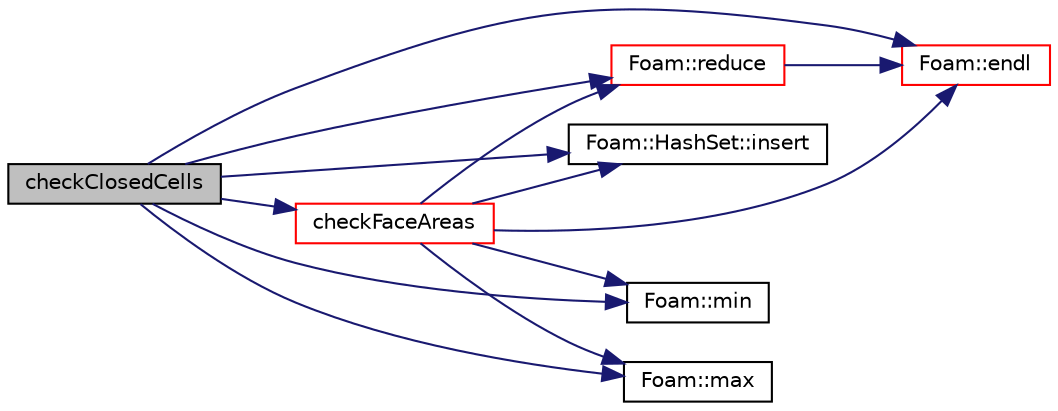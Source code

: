 digraph "checkClosedCells"
{
  bgcolor="transparent";
  edge [fontname="Helvetica",fontsize="10",labelfontname="Helvetica",labelfontsize="10"];
  node [fontname="Helvetica",fontsize="10",shape=record];
  rankdir="LR";
  Node9772 [label="checkClosedCells",height=0.2,width=0.4,color="black", fillcolor="grey75", style="filled", fontcolor="black"];
  Node9772 -> Node9773 [color="midnightblue",fontsize="10",style="solid",fontname="Helvetica"];
  Node9773 [label="checkFaceAreas",height=0.2,width=0.4,color="red",URL="$a28685.html#aaa09a8d6d429e13cf0216da363d1da67",tooltip="Check for negative face areas. "];
  Node9773 -> Node9774 [color="midnightblue",fontsize="10",style="solid",fontname="Helvetica"];
  Node9774 [label="Foam::endl",height=0.2,width=0.4,color="red",URL="$a21851.html#a2db8fe02a0d3909e9351bb4275b23ce4",tooltip="Add newline and flush stream. "];
  Node9773 -> Node9777 [color="midnightblue",fontsize="10",style="solid",fontname="Helvetica"];
  Node9777 [label="Foam::HashSet::insert",height=0.2,width=0.4,color="black",URL="$a26829.html#a49f0753d9652681fc3a81f59951a0ad7",tooltip="Insert a new entry. "];
  Node9773 -> Node9778 [color="midnightblue",fontsize="10",style="solid",fontname="Helvetica"];
  Node9778 [label="Foam::min",height=0.2,width=0.4,color="black",URL="$a21851.html#a253e112ad2d56d96230ff39ea7f442dc"];
  Node9773 -> Node9779 [color="midnightblue",fontsize="10",style="solid",fontname="Helvetica"];
  Node9779 [label="Foam::max",height=0.2,width=0.4,color="black",URL="$a21851.html#ac993e906cf2774ae77e666bc24e81733"];
  Node9773 -> Node9780 [color="midnightblue",fontsize="10",style="solid",fontname="Helvetica"];
  Node9780 [label="Foam::reduce",height=0.2,width=0.4,color="red",URL="$a21851.html#a7ffd6af4acc2eb9ba72ee296b5ecda23"];
  Node9780 -> Node9774 [color="midnightblue",fontsize="10",style="solid",fontname="Helvetica"];
  Node9772 -> Node9774 [color="midnightblue",fontsize="10",style="solid",fontname="Helvetica"];
  Node9772 -> Node9777 [color="midnightblue",fontsize="10",style="solid",fontname="Helvetica"];
  Node9772 -> Node9779 [color="midnightblue",fontsize="10",style="solid",fontname="Helvetica"];
  Node9772 -> Node9778 [color="midnightblue",fontsize="10",style="solid",fontname="Helvetica"];
  Node9772 -> Node9780 [color="midnightblue",fontsize="10",style="solid",fontname="Helvetica"];
}
